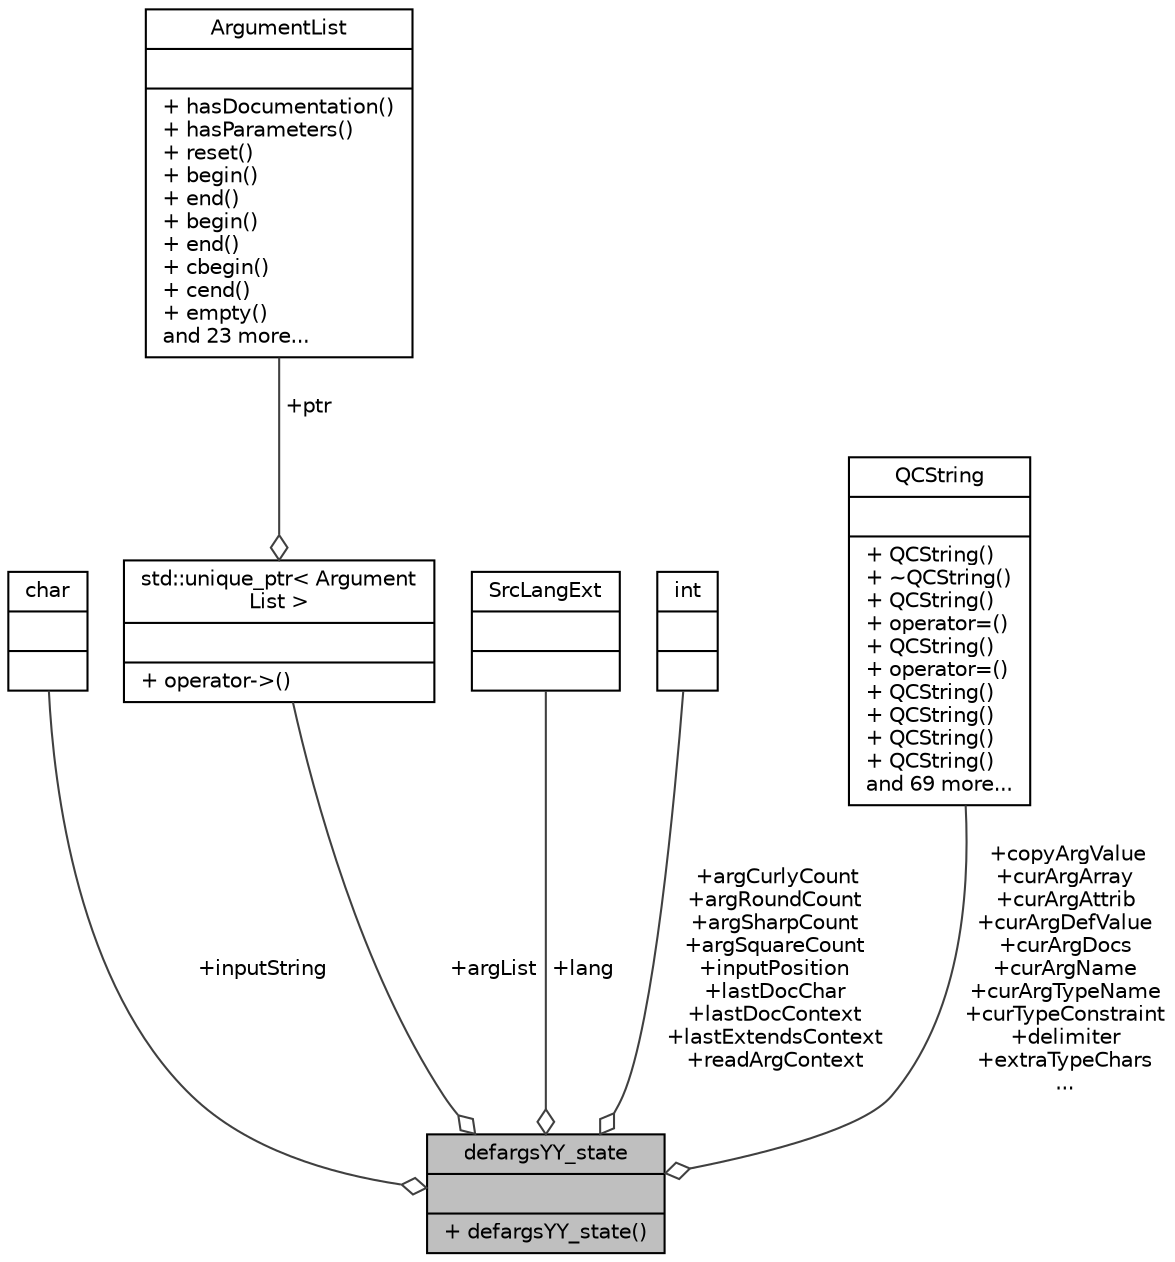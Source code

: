 digraph "defargsYY_state"
{
 // LATEX_PDF_SIZE
  edge [fontname="Helvetica",fontsize="10",labelfontname="Helvetica",labelfontsize="10"];
  node [fontname="Helvetica",fontsize="10",shape=record];
  Node1 [label="{defargsYY_state\n||+ defargsYY_state()\l}",height=0.2,width=0.4,color="black", fillcolor="grey75", style="filled", fontcolor="black",tooltip=" "];
  Node2 -> Node1 [color="grey25",fontsize="10",style="solid",label=" +inputString" ,arrowhead="odiamond",fontname="Helvetica"];
  Node2 [label="{char\n||}",height=0.2,width=0.4,color="black", fillcolor="white", style="filled",tooltip=" "];
  Node3 -> Node1 [color="grey25",fontsize="10",style="solid",label=" +argList" ,arrowhead="odiamond",fontname="Helvetica"];
  Node3 [label="{std::unique_ptr\< Argument\lList \>\n||+ operator-\>()\l}",height=0.2,width=0.4,color="black", fillcolor="white", style="filled",tooltip=" "];
  Node4 -> Node3 [color="grey25",fontsize="10",style="solid",label=" +ptr" ,arrowhead="odiamond",fontname="Helvetica"];
  Node4 [label="{ArgumentList\n||+ hasDocumentation()\l+ hasParameters()\l+ reset()\l+ begin()\l+ end()\l+ begin()\l+ end()\l+ cbegin()\l+ cend()\l+ empty()\land 23 more...\l}",height=0.2,width=0.4,color="black", fillcolor="white", style="filled",URL="$classArgumentList.html",tooltip="This class represents an function or template argument list."];
  Node5 -> Node1 [color="grey25",fontsize="10",style="solid",label=" +lang" ,arrowhead="odiamond",fontname="Helvetica"];
  Node5 [label="{SrcLangExt\n||}",height=0.2,width=0.4,color="black", fillcolor="white", style="filled",tooltip=" "];
  Node6 -> Node1 [color="grey25",fontsize="10",style="solid",label=" +argCurlyCount\n+argRoundCount\n+argSharpCount\n+argSquareCount\n+inputPosition\n+lastDocChar\n+lastDocContext\n+lastExtendsContext\n+readArgContext" ,arrowhead="odiamond",fontname="Helvetica"];
  Node6 [label="{int\n||}",height=0.2,width=0.4,color="black", fillcolor="white", style="filled",URL="$classint.html",tooltip=" "];
  Node7 -> Node1 [color="grey25",fontsize="10",style="solid",label=" +copyArgValue\n+curArgArray\n+curArgAttrib\n+curArgDefValue\n+curArgDocs\n+curArgName\n+curArgTypeName\n+curTypeConstraint\n+delimiter\n+extraTypeChars\n..." ,arrowhead="odiamond",fontname="Helvetica"];
  Node7 [label="{QCString\n||+ QCString()\l+ ~QCString()\l+ QCString()\l+ operator=()\l+ QCString()\l+ operator=()\l+ QCString()\l+ QCString()\l+ QCString()\l+ QCString()\land 69 more...\l}",height=0.2,width=0.4,color="black", fillcolor="white", style="filled",URL="$classQCString.html",tooltip=" "];
}
